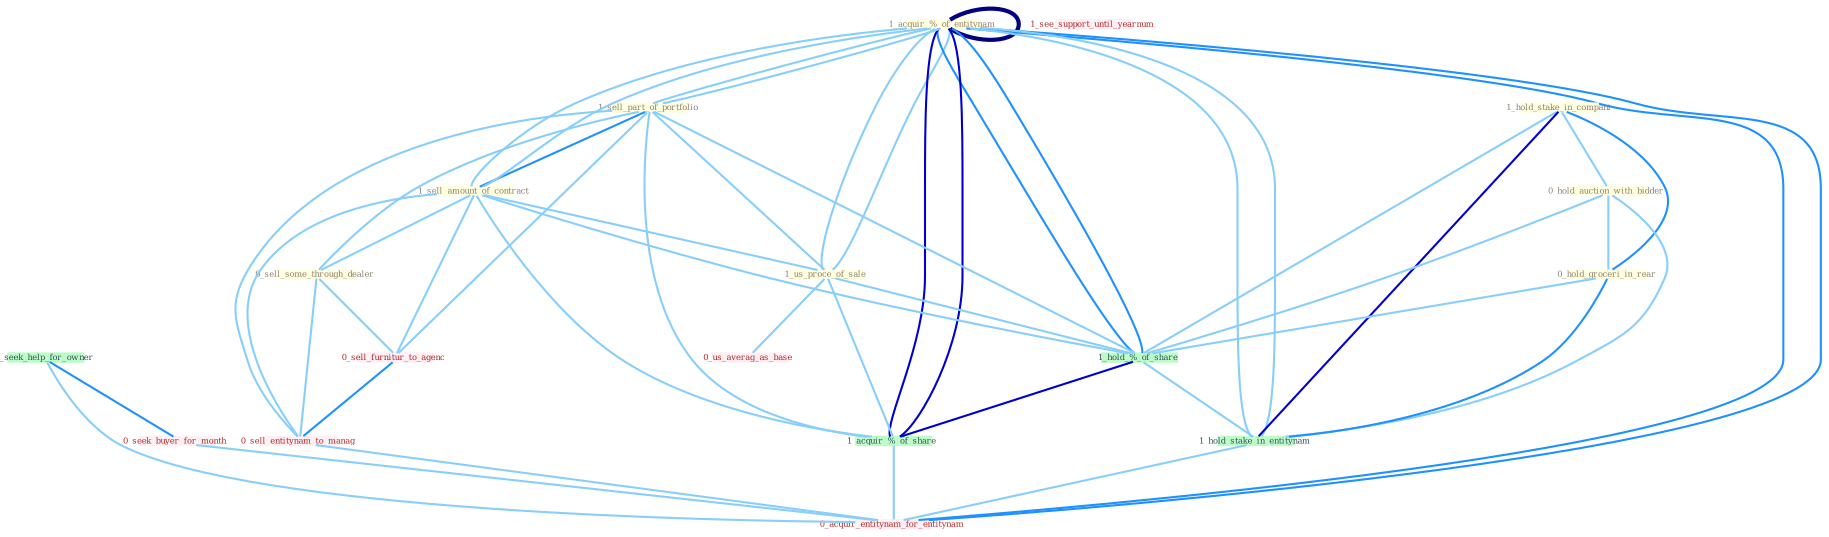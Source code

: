 Graph G{ 
    node
    [shape=polygon,style=filled,width=.5,height=.06,color="#BDFCC9",fixedsize=true,fontsize=4,
    fontcolor="#2f4f4f"];
    {node
    [color="#ffffe0", fontcolor="#8b7d6b"] "1_acquir_%_of_entitynam " "1_hold_stake_in_compani " "1_sell_part_of_portfolio " "0_hold_auction_with_bidder " "1_sell_amount_of_contract " "0_sell_some_through_dealer " "1_acquir_%_of_entitynam " "0_hold_groceri_in_rear " "1_us_proce_of_sale "}
{node [color="#fff0f5", fontcolor="#b22222"] "0_seek_buyer_for_month " "1_see_support_until_yearnum " "0_sell_furnitur_to_agenc " "0_us_averag_as_base " "0_sell_entitynam_to_manag " "0_acquir_entitynam_for_entitynam "}
edge [color="#B0E2FF"];

	"1_acquir_%_of_entitynam " -- "1_sell_part_of_portfolio " [w="1", color="#87cefa" ];
	"1_acquir_%_of_entitynam " -- "1_sell_amount_of_contract " [w="1", color="#87cefa" ];
	"1_acquir_%_of_entitynam " -- "1_acquir_%_of_entitynam " [w="4", style=bold, color="#000080", len=0.4];
	"1_acquir_%_of_entitynam " -- "1_us_proce_of_sale " [w="1", color="#87cefa" ];
	"1_acquir_%_of_entitynam " -- "1_hold_%_of_share " [w="2", color="#1e90ff" , len=0.8];
	"1_acquir_%_of_entitynam " -- "1_hold_stake_in_entitynam " [w="1", color="#87cefa" ];
	"1_acquir_%_of_entitynam " -- "1_acquir_%_of_share " [w="3", color="#0000cd" , len=0.6];
	"1_acquir_%_of_entitynam " -- "0_acquir_entitynam_for_entitynam " [w="2", color="#1e90ff" , len=0.8];
	"1_hold_stake_in_compani " -- "0_hold_auction_with_bidder " [w="1", color="#87cefa" ];
	"1_hold_stake_in_compani " -- "0_hold_groceri_in_rear " [w="2", color="#1e90ff" , len=0.8];
	"1_hold_stake_in_compani " -- "1_hold_%_of_share " [w="1", color="#87cefa" ];
	"1_hold_stake_in_compani " -- "1_hold_stake_in_entitynam " [w="3", color="#0000cd" , len=0.6];
	"1_sell_part_of_portfolio " -- "1_sell_amount_of_contract " [w="2", color="#1e90ff" , len=0.8];
	"1_sell_part_of_portfolio " -- "0_sell_some_through_dealer " [w="1", color="#87cefa" ];
	"1_sell_part_of_portfolio " -- "1_acquir_%_of_entitynam " [w="1", color="#87cefa" ];
	"1_sell_part_of_portfolio " -- "1_us_proce_of_sale " [w="1", color="#87cefa" ];
	"1_sell_part_of_portfolio " -- "1_hold_%_of_share " [w="1", color="#87cefa" ];
	"1_sell_part_of_portfolio " -- "1_acquir_%_of_share " [w="1", color="#87cefa" ];
	"1_sell_part_of_portfolio " -- "0_sell_furnitur_to_agenc " [w="1", color="#87cefa" ];
	"1_sell_part_of_portfolio " -- "0_sell_entitynam_to_manag " [w="1", color="#87cefa" ];
	"0_hold_auction_with_bidder " -- "0_hold_groceri_in_rear " [w="1", color="#87cefa" ];
	"0_hold_auction_with_bidder " -- "1_hold_%_of_share " [w="1", color="#87cefa" ];
	"0_hold_auction_with_bidder " -- "1_hold_stake_in_entitynam " [w="1", color="#87cefa" ];
	"1_sell_amount_of_contract " -- "0_sell_some_through_dealer " [w="1", color="#87cefa" ];
	"1_sell_amount_of_contract " -- "1_acquir_%_of_entitynam " [w="1", color="#87cefa" ];
	"1_sell_amount_of_contract " -- "1_us_proce_of_sale " [w="1", color="#87cefa" ];
	"1_sell_amount_of_contract " -- "1_hold_%_of_share " [w="1", color="#87cefa" ];
	"1_sell_amount_of_contract " -- "1_acquir_%_of_share " [w="1", color="#87cefa" ];
	"1_sell_amount_of_contract " -- "0_sell_furnitur_to_agenc " [w="1", color="#87cefa" ];
	"1_sell_amount_of_contract " -- "0_sell_entitynam_to_manag " [w="1", color="#87cefa" ];
	"0_sell_some_through_dealer " -- "0_sell_furnitur_to_agenc " [w="1", color="#87cefa" ];
	"0_sell_some_through_dealer " -- "0_sell_entitynam_to_manag " [w="1", color="#87cefa" ];
	"1_acquir_%_of_entitynam " -- "1_us_proce_of_sale " [w="1", color="#87cefa" ];
	"1_acquir_%_of_entitynam " -- "1_hold_%_of_share " [w="2", color="#1e90ff" , len=0.8];
	"1_acquir_%_of_entitynam " -- "1_hold_stake_in_entitynam " [w="1", color="#87cefa" ];
	"1_acquir_%_of_entitynam " -- "1_acquir_%_of_share " [w="3", color="#0000cd" , len=0.6];
	"1_acquir_%_of_entitynam " -- "0_acquir_entitynam_for_entitynam " [w="2", color="#1e90ff" , len=0.8];
	"0_hold_groceri_in_rear " -- "1_hold_%_of_share " [w="1", color="#87cefa" ];
	"0_hold_groceri_in_rear " -- "1_hold_stake_in_entitynam " [w="2", color="#1e90ff" , len=0.8];
	"1_us_proce_of_sale " -- "1_hold_%_of_share " [w="1", color="#87cefa" ];
	"1_us_proce_of_sale " -- "1_acquir_%_of_share " [w="1", color="#87cefa" ];
	"1_us_proce_of_sale " -- "0_us_averag_as_base " [w="1", color="#87cefa" ];
	"1_hold_%_of_share " -- "1_hold_stake_in_entitynam " [w="1", color="#87cefa" ];
	"1_hold_%_of_share " -- "1_acquir_%_of_share " [w="3", color="#0000cd" , len=0.6];
	"1_hold_stake_in_entitynam " -- "0_acquir_entitynam_for_entitynam " [w="1", color="#87cefa" ];
	"1_seek_help_for_owner " -- "0_seek_buyer_for_month " [w="2", color="#1e90ff" , len=0.8];
	"1_seek_help_for_owner " -- "0_acquir_entitynam_for_entitynam " [w="1", color="#87cefa" ];
	"0_seek_buyer_for_month " -- "0_acquir_entitynam_for_entitynam " [w="1", color="#87cefa" ];
	"1_acquir_%_of_share " -- "0_acquir_entitynam_for_entitynam " [w="1", color="#87cefa" ];
	"0_sell_furnitur_to_agenc " -- "0_sell_entitynam_to_manag " [w="2", color="#1e90ff" , len=0.8];
	"0_sell_entitynam_to_manag " -- "0_acquir_entitynam_for_entitynam " [w="1", color="#87cefa" ];
}